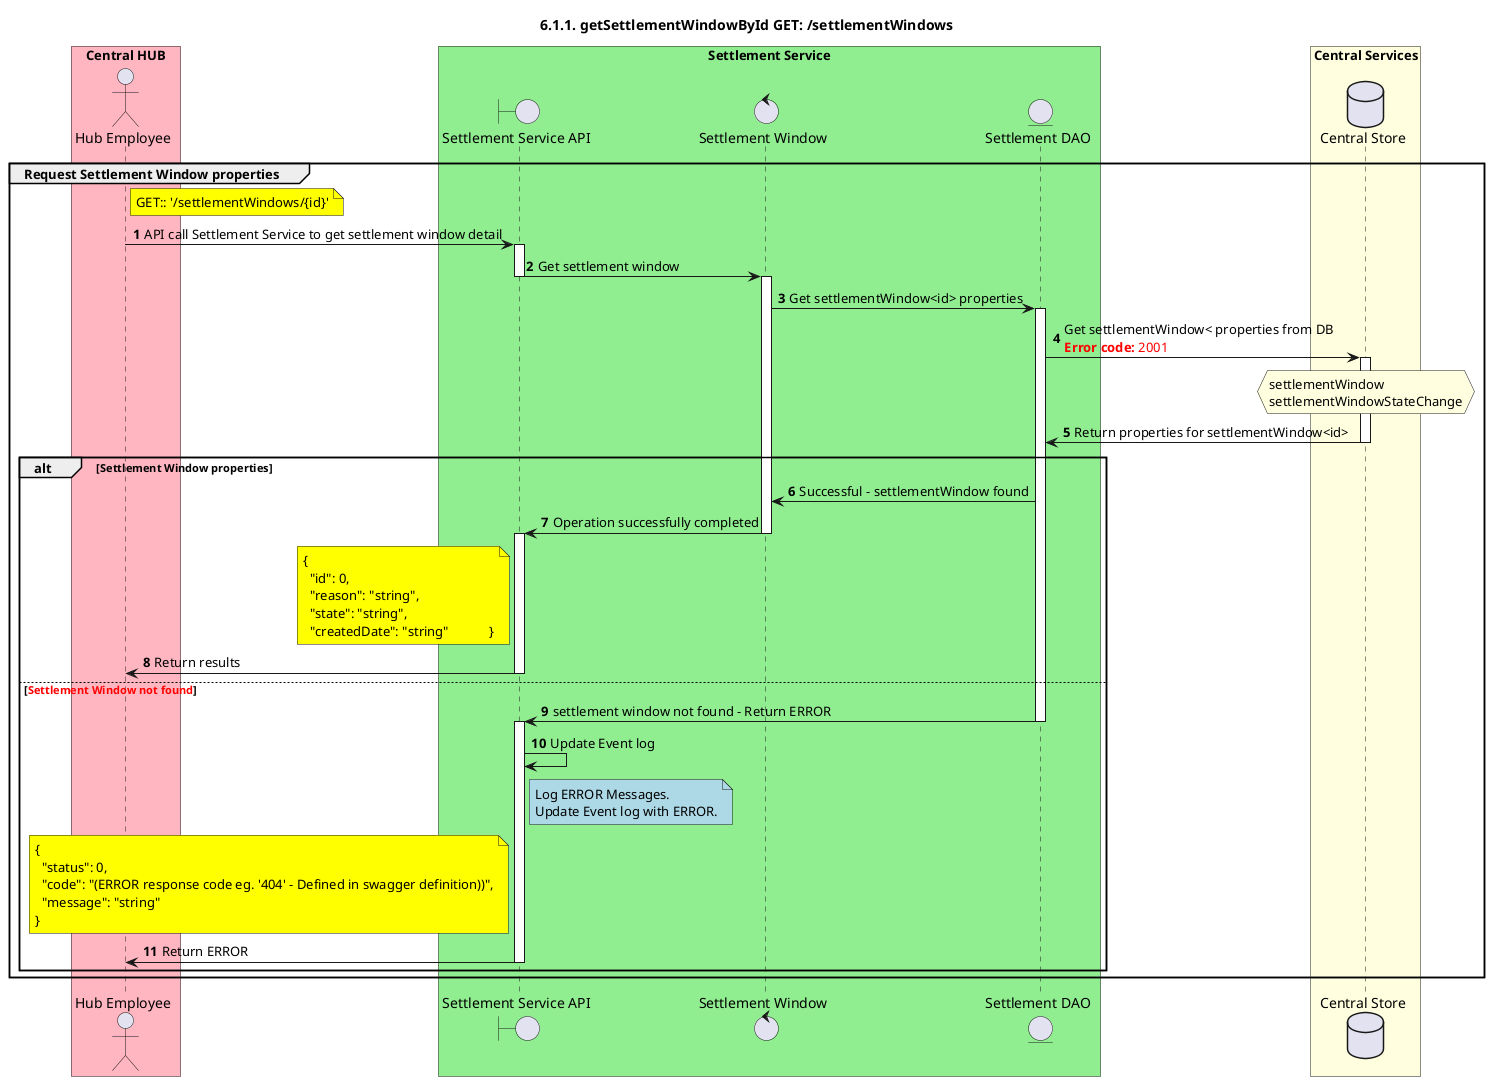 @startuml
' declate title
title 6.1.1. getSettlementWindowById GET: /settlementWindows

autonumber

' Actor Keys:

' declare actors

actor "Hub Employee" as OPERATOR

boundary "Settlement Service API" as SSAPI
control "Settlement Window" as SETTLEWINDOW
entity "Settlement DAO" as SETTLE_DAO

database "Central Store" as DB

box "Central HUB" #LightPink
    participant OPERATOR
end box

box "Settlement Service" #LightGreen
    participant SSAPI
    participant SETTLEWINDOW
    participant SETTLE_DAO
end box

box "Central Services" #LightYellow
    participant DB
end box

' start flow

group Request Settlement Window properties
    note right of OPERATOR #Yellow
        GET:: '/settlementWindows/{id}'
    end note
    OPERATOR -> SSAPI: API call Settlement Service to get settlement window detail
    activate SSAPI
    SSAPI -> SETTLEWINDOW: Get settlement window
    deactivate SSAPI
    activate SETTLEWINDOW
        SETTLEWINDOW -> SETTLE_DAO: Get settlementWindow<id> properties
        activate SETTLE_DAO
                SETTLE_DAO -> DB: Get settlementWindow< properties from DB \n<color #FF0000><b>Error code:</b> 2001</color>
            activate DB
                hnote over DB #LightYellow
                settlementWindow
                settlementWindowStateChange
                end hnote
                SETTLE_DAO <- DB: Return properties for settlementWindow<id>
            deactivate DB
    alt Settlement Window properties
        SETTLEWINDOW <- SETTLE_DAO: Successful - settlementWindow found
        SSAPI <- SETTLEWINDOW: Operation successfully completed
        deactivate SETTLEWINDOW
        activate SSAPI
        note left of SSAPI #Yellow
            {
              "id": 0,
              "reason": "string",
              "state": "string",
              "createdDate": "string"            }
        end note
        OPERATOR <- SSAPI: Return results
        deactivate SSAPI
    else <color #FF0000><b>Settlement Window not found</b></color>
        SETTLE_DAO -> SSAPI: settlement window not found - Return ERROR
        deactivate SETTLE_DAO
        activate SSAPI
        SSAPI -> SSAPI: Update Event log
        note right of SSAPI #LightBlue
            Log ERROR Messages.
            Update Event log with ERROR.
        end note
        note left of SSAPI #Yellow
            {
              "status": 0,
              "code": "(ERROR response code eg. '404' - Defined in swagger definition))",
              "message": "string"
            }
        end note
        OPERATOR <- SSAPI: Return ERROR
        deactivate SSAPI
    end
end
@enduml
